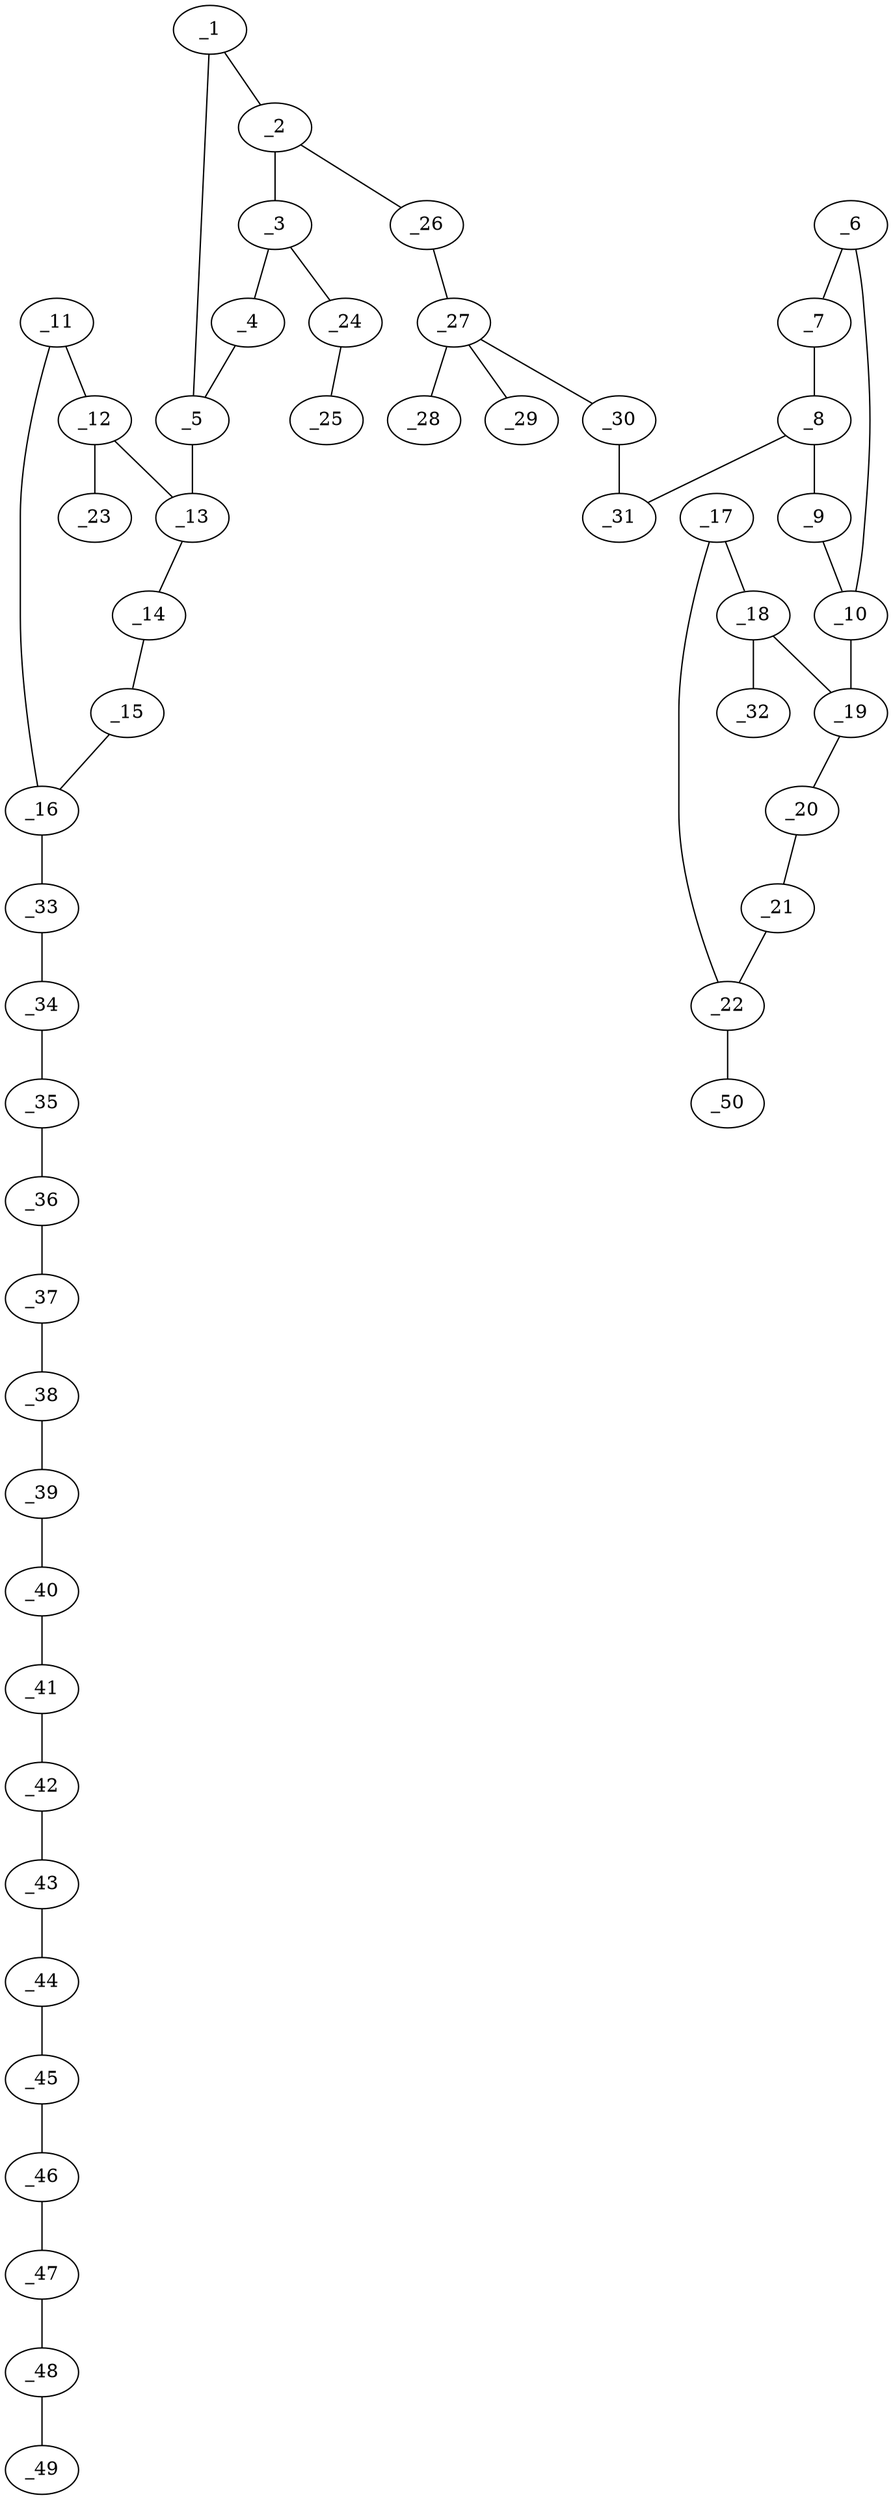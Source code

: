 graph molid680416 {
	_1	 [charge=0,
		chem=1,
		symbol="C  ",
		x="4.8913",
		y="5.998"];
	_2	 [charge=0,
		chem=1,
		symbol="C  ",
		x="4.5823",
		y="6.949"];
	_1 -- _2	 [valence=1];
	_5	 [charge=0,
		chem=1,
		symbol="C  ",
		x="4.0823",
		y="5.4102"];
	_1 -- _5	 [valence=1];
	_3	 [charge=0,
		chem=1,
		symbol="C  ",
		x="3.5823",
		y="6.949"];
	_2 -- _3	 [valence=1];
	_26	 [charge=0,
		chem=2,
		symbol="O  ",
		x="5.1701",
		y="7.758"];
	_2 -- _26	 [valence=1];
	_4	 [charge=0,
		chem=2,
		symbol="O  ",
		x="3.2733",
		y="5.998"];
	_3 -- _4	 [valence=1];
	_24	 [charge=0,
		chem=1,
		symbol="C  ",
		x="2.9945",
		y="7.758"];
	_3 -- _24	 [valence=1];
	_4 -- _5	 [valence=1];
	_13	 [charge=0,
		chem=4,
		symbol="N  ",
		x="4.0823",
		y="4.4102"];
	_5 -- _13	 [valence=1];
	_6	 [charge=0,
		chem=1,
		symbol="C  ",
		x="10.2196",
		y="7.5953"];
	_7	 [charge=0,
		chem=1,
		symbol="C  ",
		x="9.2414",
		y="7.3874"];
	_6 -- _7	 [valence=1];
	_10	 [charge=0,
		chem=1,
		symbol="C  ",
		x="10.3241",
		y="8.5899"];
	_6 -- _10	 [valence=1];
	_8	 [charge=0,
		chem=1,
		symbol="C  ",
		x="8.7414",
		y="8.2534"];
	_7 -- _8	 [valence=1];
	_9	 [charge=0,
		chem=2,
		symbol="O  ",
		x="9.4106",
		y="8.9966"];
	_8 -- _9	 [valence=1];
	_31	 [charge=0,
		chem=1,
		symbol="C  ",
		x="7.7469",
		y="8.358"];
	_8 -- _31	 [valence=1];
	_9 -- _10	 [valence=1];
	_19	 [charge=0,
		chem=4,
		symbol="N  ",
		x="11.1902",
		y="9.0898"];
	_10 -- _19	 [valence=1];
	_11	 [charge=0,
		chem=4,
		symbol="N  ",
		x="3.2163",
		y="2.9102"];
	_12	 [charge=0,
		chem=1,
		symbol="C  ",
		x="3.2163",
		y="3.9102"];
	_11 -- _12	 [valence=1];
	_16	 [charge=0,
		chem=1,
		symbol="C  ",
		x="4.0823",
		y="2.4102"];
	_11 -- _16	 [valence=2];
	_12 -- _13	 [valence=1];
	_23	 [charge=0,
		chem=2,
		symbol="O  ",
		x="2.3502",
		y="4.4102"];
	_12 -- _23	 [valence=2];
	_14	 [charge=0,
		chem=1,
		symbol="C  ",
		x="4.9483",
		y="3.9102"];
	_13 -- _14	 [valence=1];
	_15	 [charge=0,
		chem=1,
		symbol="C  ",
		x="4.9483",
		y="2.9102"];
	_14 -- _15	 [valence=2];
	_15 -- _16	 [valence=1];
	_33	 [charge=0,
		chem=4,
		symbol="N  ",
		x="4.0823",
		y="1.4102"];
	_16 -- _33	 [valence=1];
	_17	 [charge=0,
		chem=4,
		symbol="N  ",
		x="12.0562",
		y="10.5898"];
	_18	 [charge=0,
		chem=1,
		symbol="C  ",
		x="11.1902",
		y="10.0898"];
	_17 -- _18	 [valence=1];
	_22	 [charge=0,
		chem=1,
		symbol="C  ",
		x="12.9222",
		y="10.0898"];
	_17 -- _22	 [valence=1];
	_18 -- _19	 [valence=1];
	_32	 [charge=0,
		chem=2,
		symbol="O  ",
		x="10.3241",
		y="10.5899"];
	_18 -- _32	 [valence=2];
	_20	 [charge=0,
		chem=1,
		symbol="C  ",
		x="12.0562",
		y="8.5898"];
	_19 -- _20	 [valence=1];
	_21	 [charge=0,
		chem=1,
		symbol="C  ",
		x="12.9222",
		y="9.0898"];
	_20 -- _21	 [valence=2];
	_21 -- _22	 [valence=1];
	_50	 [charge=0,
		chem=4,
		symbol="N  ",
		x="13.7882",
		y="10.5898"];
	_22 -- _50	 [valence=2];
	_25	 [charge=0,
		chem=2,
		symbol="O  ",
		x=2,
		y="7.6535"];
	_24 -- _25	 [valence=1];
	_27	 [charge=0,
		chem=6,
		symbol="P  ",
		x="6.1646",
		y="7.6535"];
	_26 -- _27	 [valence=1];
	_28	 [charge=0,
		chem=2,
		symbol="O  ",
		x="6.2691",
		y="8.648"];
	_27 -- _28	 [valence=2];
	_29	 [charge=0,
		chem=2,
		symbol="O  ",
		x="6.0601",
		y="6.659"];
	_27 -- _29	 [valence=1];
	_30	 [charge=0,
		chem=2,
		symbol="O  ",
		x="7.1591",
		y="7.549"];
	_27 -- _30	 [valence=1];
	_30 -- _31	 [valence=1];
	_34	 [charge=0,
		chem=1,
		symbol="C  ",
		x="4.9483",
		y="0.9102"];
	_33 -- _34	 [valence=1];
	_35	 [charge=0,
		chem=1,
		symbol="C  ",
		x="4.9483",
		y="-0.0898"];
	_34 -- _35	 [valence=1];
	_36	 [charge=0,
		chem=1,
		symbol="C  ",
		x="5.8143",
		y="-0.5898"];
	_35 -- _36	 [valence=1];
	_37	 [charge=0,
		chem=1,
		symbol="C  ",
		x="5.8143",
		y="-1.5898"];
	_36 -- _37	 [valence=1];
	_38	 [charge=0,
		chem=1,
		symbol="C  ",
		x="6.6803",
		y="-2.0898"];
	_37 -- _38	 [valence=1];
	_39	 [charge=0,
		chem=1,
		symbol="C  ",
		x="6.6803",
		y="-3.0898"];
	_38 -- _39	 [valence=1];
	_40	 [charge=0,
		chem=1,
		symbol="C  ",
		x="7.5464",
		y="-3.5898"];
	_39 -- _40	 [valence=1];
	_41	 [charge=0,
		chem=1,
		symbol="C  ",
		x="7.5464",
		y="-4.5898"];
	_40 -- _41	 [valence=1];
	_42	 [charge=0,
		chem=1,
		symbol="C  ",
		x="8.4124",
		y="-5.0898"];
	_41 -- _42	 [valence=1];
	_43	 [charge=0,
		chem=1,
		symbol="C  ",
		x="8.4124",
		y="-6.0898"];
	_42 -- _43	 [valence=1];
	_44	 [charge=0,
		chem=1,
		symbol="C  ",
		x="9.2784",
		y="-6.5898"];
	_43 -- _44	 [valence=1];
	_45	 [charge=0,
		chem=1,
		symbol="C  ",
		x="9.2784",
		y="-7.5898"];
	_44 -- _45	 [valence=1];
	_46	 [charge=0,
		chem=1,
		symbol="C  ",
		x="10.1444",
		y="-8.0898"];
	_45 -- _46	 [valence=1];
	_47	 [charge=0,
		chem=1,
		symbol="C  ",
		x="10.1444",
		y="-9.0898"];
	_46 -- _47	 [valence=1];
	_48	 [charge=0,
		chem=1,
		symbol="C  ",
		x="11.0104",
		y="-9.5899"];
	_47 -- _48	 [valence=1];
	_49	 [charge=0,
		chem=1,
		symbol="C  ",
		x="11.0104",
		y="-10.5899"];
	_48 -- _49	 [valence=1];
}
